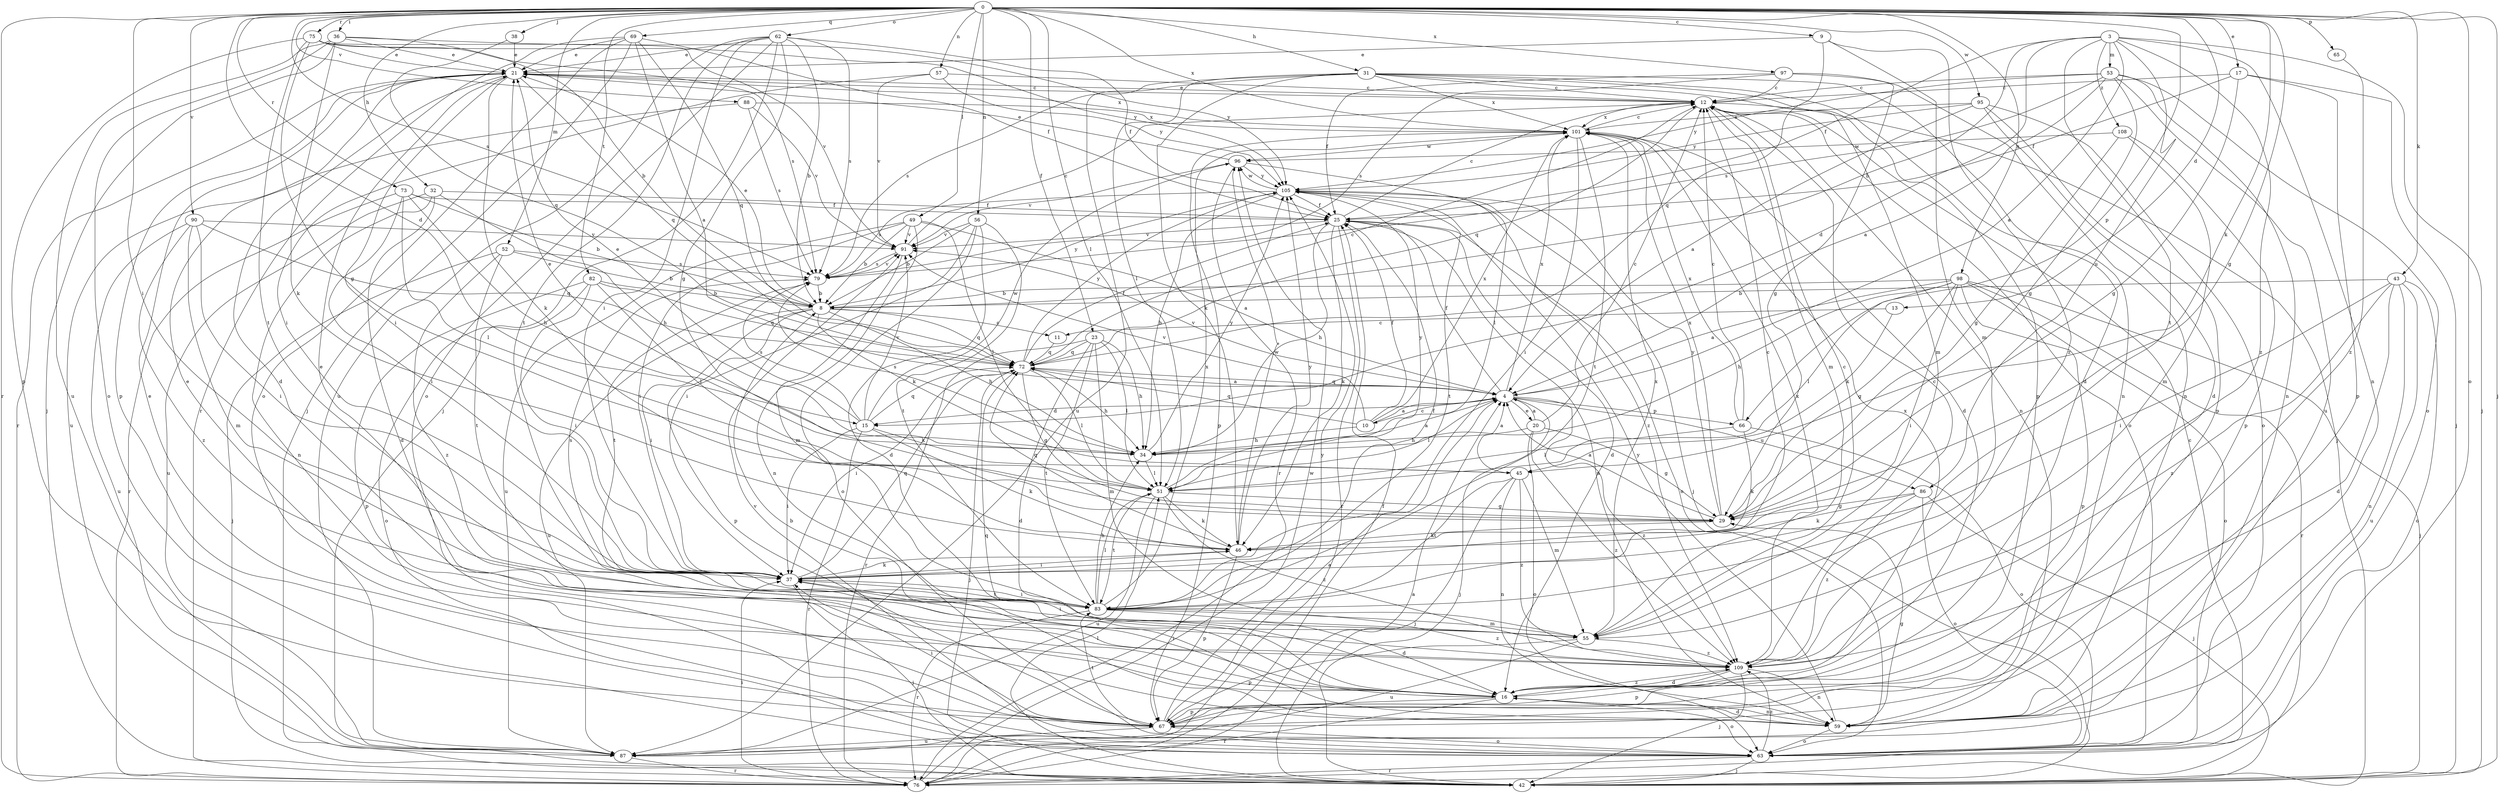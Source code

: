 strict digraph  {
0;
3;
4;
8;
9;
10;
11;
12;
13;
15;
16;
17;
20;
21;
23;
25;
29;
31;
32;
34;
36;
37;
38;
42;
43;
45;
46;
49;
51;
52;
53;
55;
56;
57;
59;
62;
63;
65;
66;
67;
69;
72;
73;
75;
76;
79;
82;
83;
86;
87;
88;
90;
91;
95;
96;
97;
98;
101;
105;
108;
109;
0 -> 9  [label=c];
0 -> 13  [label=d];
0 -> 15  [label=d];
0 -> 17  [label=e];
0 -> 23  [label=f];
0 -> 29  [label=g];
0 -> 31  [label=h];
0 -> 32  [label=h];
0 -> 36  [label=i];
0 -> 37  [label=i];
0 -> 38  [label=j];
0 -> 42  [label=j];
0 -> 43  [label=k];
0 -> 45  [label=k];
0 -> 49  [label=l];
0 -> 51  [label=l];
0 -> 52  [label=m];
0 -> 56  [label=n];
0 -> 57  [label=n];
0 -> 62  [label=o];
0 -> 63  [label=o];
0 -> 65  [label=p];
0 -> 66  [label=p];
0 -> 69  [label=q];
0 -> 73  [label=r];
0 -> 75  [label=r];
0 -> 76  [label=r];
0 -> 79  [label=s];
0 -> 82  [label=t];
0 -> 88  [label=v];
0 -> 90  [label=v];
0 -> 95  [label=w];
0 -> 97  [label=x];
0 -> 98  [label=x];
0 -> 101  [label=x];
3 -> 4  [label=a];
3 -> 8  [label=b];
3 -> 15  [label=d];
3 -> 25  [label=f];
3 -> 42  [label=j];
3 -> 53  [label=m];
3 -> 59  [label=n];
3 -> 83  [label=t];
3 -> 86  [label=u];
3 -> 108  [label=z];
3 -> 109  [label=z];
4 -> 10  [label=c];
4 -> 15  [label=d];
4 -> 20  [label=e];
4 -> 25  [label=f];
4 -> 42  [label=j];
4 -> 51  [label=l];
4 -> 66  [label=p];
4 -> 72  [label=q];
4 -> 86  [label=u];
4 -> 91  [label=v];
4 -> 101  [label=x];
4 -> 109  [label=z];
8 -> 11  [label=c];
8 -> 21  [label=e];
8 -> 34  [label=h];
8 -> 37  [label=i];
8 -> 45  [label=k];
8 -> 67  [label=p];
8 -> 72  [label=q];
8 -> 87  [label=u];
8 -> 105  [label=y];
9 -> 21  [label=e];
9 -> 55  [label=m];
9 -> 72  [label=q];
9 -> 109  [label=z];
10 -> 4  [label=a];
10 -> 25  [label=f];
10 -> 34  [label=h];
10 -> 72  [label=q];
10 -> 91  [label=v];
10 -> 101  [label=x];
11 -> 72  [label=q];
12 -> 21  [label=e];
12 -> 42  [label=j];
12 -> 55  [label=m];
12 -> 59  [label=n];
12 -> 63  [label=o];
12 -> 72  [label=q];
12 -> 101  [label=x];
13 -> 11  [label=c];
13 -> 45  [label=k];
15 -> 21  [label=e];
15 -> 37  [label=i];
15 -> 45  [label=k];
15 -> 46  [label=k];
15 -> 72  [label=q];
15 -> 76  [label=r];
15 -> 79  [label=s];
15 -> 91  [label=v];
15 -> 96  [label=w];
16 -> 21  [label=e];
16 -> 37  [label=i];
16 -> 59  [label=n];
16 -> 63  [label=o];
16 -> 67  [label=p];
16 -> 72  [label=q];
16 -> 76  [label=r];
16 -> 101  [label=x];
16 -> 109  [label=z];
17 -> 12  [label=c];
17 -> 25  [label=f];
17 -> 29  [label=g];
17 -> 42  [label=j];
17 -> 67  [label=p];
20 -> 4  [label=a];
20 -> 12  [label=c];
20 -> 29  [label=g];
20 -> 34  [label=h];
20 -> 63  [label=o];
20 -> 109  [label=z];
21 -> 12  [label=c];
21 -> 16  [label=d];
21 -> 37  [label=i];
21 -> 46  [label=k];
21 -> 67  [label=p];
21 -> 72  [label=q];
21 -> 76  [label=r];
21 -> 101  [label=x];
23 -> 16  [label=d];
23 -> 34  [label=h];
23 -> 51  [label=l];
23 -> 55  [label=m];
23 -> 72  [label=q];
23 -> 76  [label=r];
23 -> 83  [label=t];
25 -> 12  [label=c];
25 -> 16  [label=d];
25 -> 34  [label=h];
25 -> 46  [label=k];
25 -> 59  [label=n];
25 -> 63  [label=o];
25 -> 76  [label=r];
25 -> 91  [label=v];
29 -> 4  [label=a];
29 -> 46  [label=k];
29 -> 101  [label=x];
29 -> 105  [label=y];
31 -> 12  [label=c];
31 -> 16  [label=d];
31 -> 46  [label=k];
31 -> 51  [label=l];
31 -> 55  [label=m];
31 -> 59  [label=n];
31 -> 67  [label=p];
31 -> 79  [label=s];
31 -> 87  [label=u];
31 -> 101  [label=x];
32 -> 16  [label=d];
32 -> 25  [label=f];
32 -> 34  [label=h];
32 -> 59  [label=n];
32 -> 87  [label=u];
34 -> 4  [label=a];
34 -> 21  [label=e];
34 -> 51  [label=l];
34 -> 79  [label=s];
34 -> 105  [label=y];
36 -> 8  [label=b];
36 -> 21  [label=e];
36 -> 42  [label=j];
36 -> 46  [label=k];
36 -> 63  [label=o];
36 -> 87  [label=u];
36 -> 105  [label=y];
37 -> 42  [label=j];
37 -> 46  [label=k];
37 -> 72  [label=q];
37 -> 83  [label=t];
38 -> 21  [label=e];
38 -> 72  [label=q];
42 -> 51  [label=l];
43 -> 8  [label=b];
43 -> 16  [label=d];
43 -> 37  [label=i];
43 -> 59  [label=n];
43 -> 63  [label=o];
43 -> 87  [label=u];
43 -> 109  [label=z];
45 -> 4  [label=a];
45 -> 42  [label=j];
45 -> 55  [label=m];
45 -> 59  [label=n];
45 -> 83  [label=t];
45 -> 109  [label=z];
46 -> 37  [label=i];
46 -> 67  [label=p];
46 -> 72  [label=q];
46 -> 96  [label=w];
46 -> 105  [label=y];
49 -> 4  [label=a];
49 -> 8  [label=b];
49 -> 37  [label=i];
49 -> 51  [label=l];
49 -> 59  [label=n];
49 -> 87  [label=u];
49 -> 91  [label=v];
51 -> 29  [label=g];
51 -> 46  [label=k];
51 -> 83  [label=t];
51 -> 87  [label=u];
51 -> 105  [label=y];
51 -> 109  [label=z];
52 -> 8  [label=b];
52 -> 42  [label=j];
52 -> 79  [label=s];
52 -> 83  [label=t];
52 -> 109  [label=z];
53 -> 4  [label=a];
53 -> 12  [label=c];
53 -> 29  [label=g];
53 -> 59  [label=n];
53 -> 63  [label=o];
53 -> 79  [label=s];
53 -> 87  [label=u];
53 -> 105  [label=y];
55 -> 12  [label=c];
55 -> 37  [label=i];
55 -> 67  [label=p];
55 -> 87  [label=u];
55 -> 101  [label=x];
55 -> 109  [label=z];
56 -> 8  [label=b];
56 -> 16  [label=d];
56 -> 37  [label=i];
56 -> 63  [label=o];
56 -> 83  [label=t];
56 -> 91  [label=v];
57 -> 12  [label=c];
57 -> 37  [label=i];
57 -> 91  [label=v];
57 -> 105  [label=y];
59 -> 8  [label=b];
59 -> 16  [label=d];
59 -> 29  [label=g];
59 -> 63  [label=o];
59 -> 105  [label=y];
62 -> 8  [label=b];
62 -> 21  [label=e];
62 -> 25  [label=f];
62 -> 29  [label=g];
62 -> 37  [label=i];
62 -> 42  [label=j];
62 -> 63  [label=o];
62 -> 79  [label=s];
62 -> 83  [label=t];
62 -> 87  [label=u];
63 -> 42  [label=j];
63 -> 76  [label=r];
63 -> 91  [label=v];
63 -> 109  [label=z];
65 -> 109  [label=z];
66 -> 12  [label=c];
66 -> 46  [label=k];
66 -> 51  [label=l];
66 -> 63  [label=o];
66 -> 101  [label=x];
67 -> 4  [label=a];
67 -> 21  [label=e];
67 -> 37  [label=i];
67 -> 63  [label=o];
67 -> 83  [label=t];
67 -> 87  [label=u];
67 -> 105  [label=y];
69 -> 4  [label=a];
69 -> 21  [label=e];
69 -> 25  [label=f];
69 -> 42  [label=j];
69 -> 63  [label=o];
69 -> 72  [label=q];
69 -> 76  [label=r];
72 -> 4  [label=a];
72 -> 12  [label=c];
72 -> 25  [label=f];
72 -> 29  [label=g];
72 -> 34  [label=h];
72 -> 37  [label=i];
72 -> 42  [label=j];
72 -> 51  [label=l];
72 -> 105  [label=y];
73 -> 8  [label=b];
73 -> 25  [label=f];
73 -> 34  [label=h];
73 -> 37  [label=i];
73 -> 51  [label=l];
73 -> 76  [label=r];
75 -> 21  [label=e];
75 -> 29  [label=g];
75 -> 67  [label=p];
75 -> 79  [label=s];
75 -> 83  [label=t];
75 -> 91  [label=v];
75 -> 105  [label=y];
76 -> 4  [label=a];
76 -> 12  [label=c];
76 -> 25  [label=f];
76 -> 37  [label=i];
76 -> 96  [label=w];
79 -> 8  [label=b];
79 -> 83  [label=t];
79 -> 91  [label=v];
82 -> 8  [label=b];
82 -> 37  [label=i];
82 -> 51  [label=l];
82 -> 63  [label=o];
82 -> 67  [label=p];
82 -> 72  [label=q];
83 -> 12  [label=c];
83 -> 16  [label=d];
83 -> 25  [label=f];
83 -> 34  [label=h];
83 -> 37  [label=i];
83 -> 51  [label=l];
83 -> 55  [label=m];
83 -> 76  [label=r];
83 -> 79  [label=s];
83 -> 101  [label=x];
83 -> 109  [label=z];
86 -> 29  [label=g];
86 -> 42  [label=j];
86 -> 46  [label=k];
86 -> 63  [label=o];
86 -> 109  [label=z];
87 -> 76  [label=r];
88 -> 79  [label=s];
88 -> 87  [label=u];
88 -> 91  [label=v];
88 -> 101  [label=x];
90 -> 37  [label=i];
90 -> 55  [label=m];
90 -> 72  [label=q];
90 -> 87  [label=u];
90 -> 91  [label=v];
90 -> 109  [label=z];
91 -> 12  [label=c];
91 -> 55  [label=m];
91 -> 79  [label=s];
95 -> 4  [label=a];
95 -> 16  [label=d];
95 -> 63  [label=o];
95 -> 67  [label=p];
95 -> 101  [label=x];
95 -> 105  [label=y];
96 -> 21  [label=e];
96 -> 51  [label=l];
96 -> 76  [label=r];
96 -> 91  [label=v];
96 -> 105  [label=y];
97 -> 12  [label=c];
97 -> 25  [label=f];
97 -> 29  [label=g];
97 -> 59  [label=n];
97 -> 79  [label=s];
98 -> 4  [label=a];
98 -> 8  [label=b];
98 -> 29  [label=g];
98 -> 34  [label=h];
98 -> 37  [label=i];
98 -> 42  [label=j];
98 -> 51  [label=l];
98 -> 63  [label=o];
98 -> 67  [label=p];
98 -> 76  [label=r];
101 -> 12  [label=c];
101 -> 16  [label=d];
101 -> 37  [label=i];
101 -> 67  [label=p];
101 -> 83  [label=t];
101 -> 96  [label=w];
105 -> 25  [label=f];
105 -> 34  [label=h];
105 -> 42  [label=j];
105 -> 79  [label=s];
105 -> 83  [label=t];
105 -> 96  [label=w];
105 -> 109  [label=z];
108 -> 29  [label=g];
108 -> 55  [label=m];
108 -> 67  [label=p];
108 -> 96  [label=w];
109 -> 12  [label=c];
109 -> 16  [label=d];
109 -> 21  [label=e];
109 -> 42  [label=j];
109 -> 59  [label=n];
109 -> 67  [label=p];
109 -> 101  [label=x];
}
